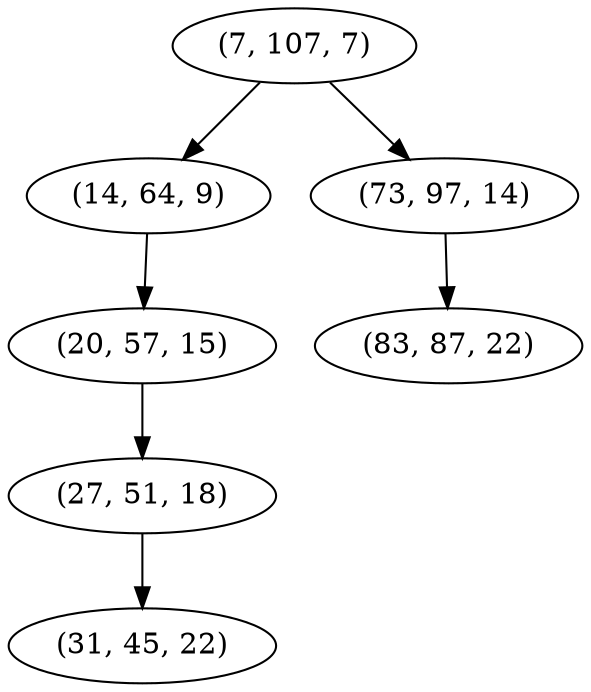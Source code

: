 digraph tree {
    "(7, 107, 7)";
    "(14, 64, 9)";
    "(20, 57, 15)";
    "(27, 51, 18)";
    "(31, 45, 22)";
    "(73, 97, 14)";
    "(83, 87, 22)";
    "(7, 107, 7)" -> "(14, 64, 9)";
    "(7, 107, 7)" -> "(73, 97, 14)";
    "(14, 64, 9)" -> "(20, 57, 15)";
    "(20, 57, 15)" -> "(27, 51, 18)";
    "(27, 51, 18)" -> "(31, 45, 22)";
    "(73, 97, 14)" -> "(83, 87, 22)";
}

